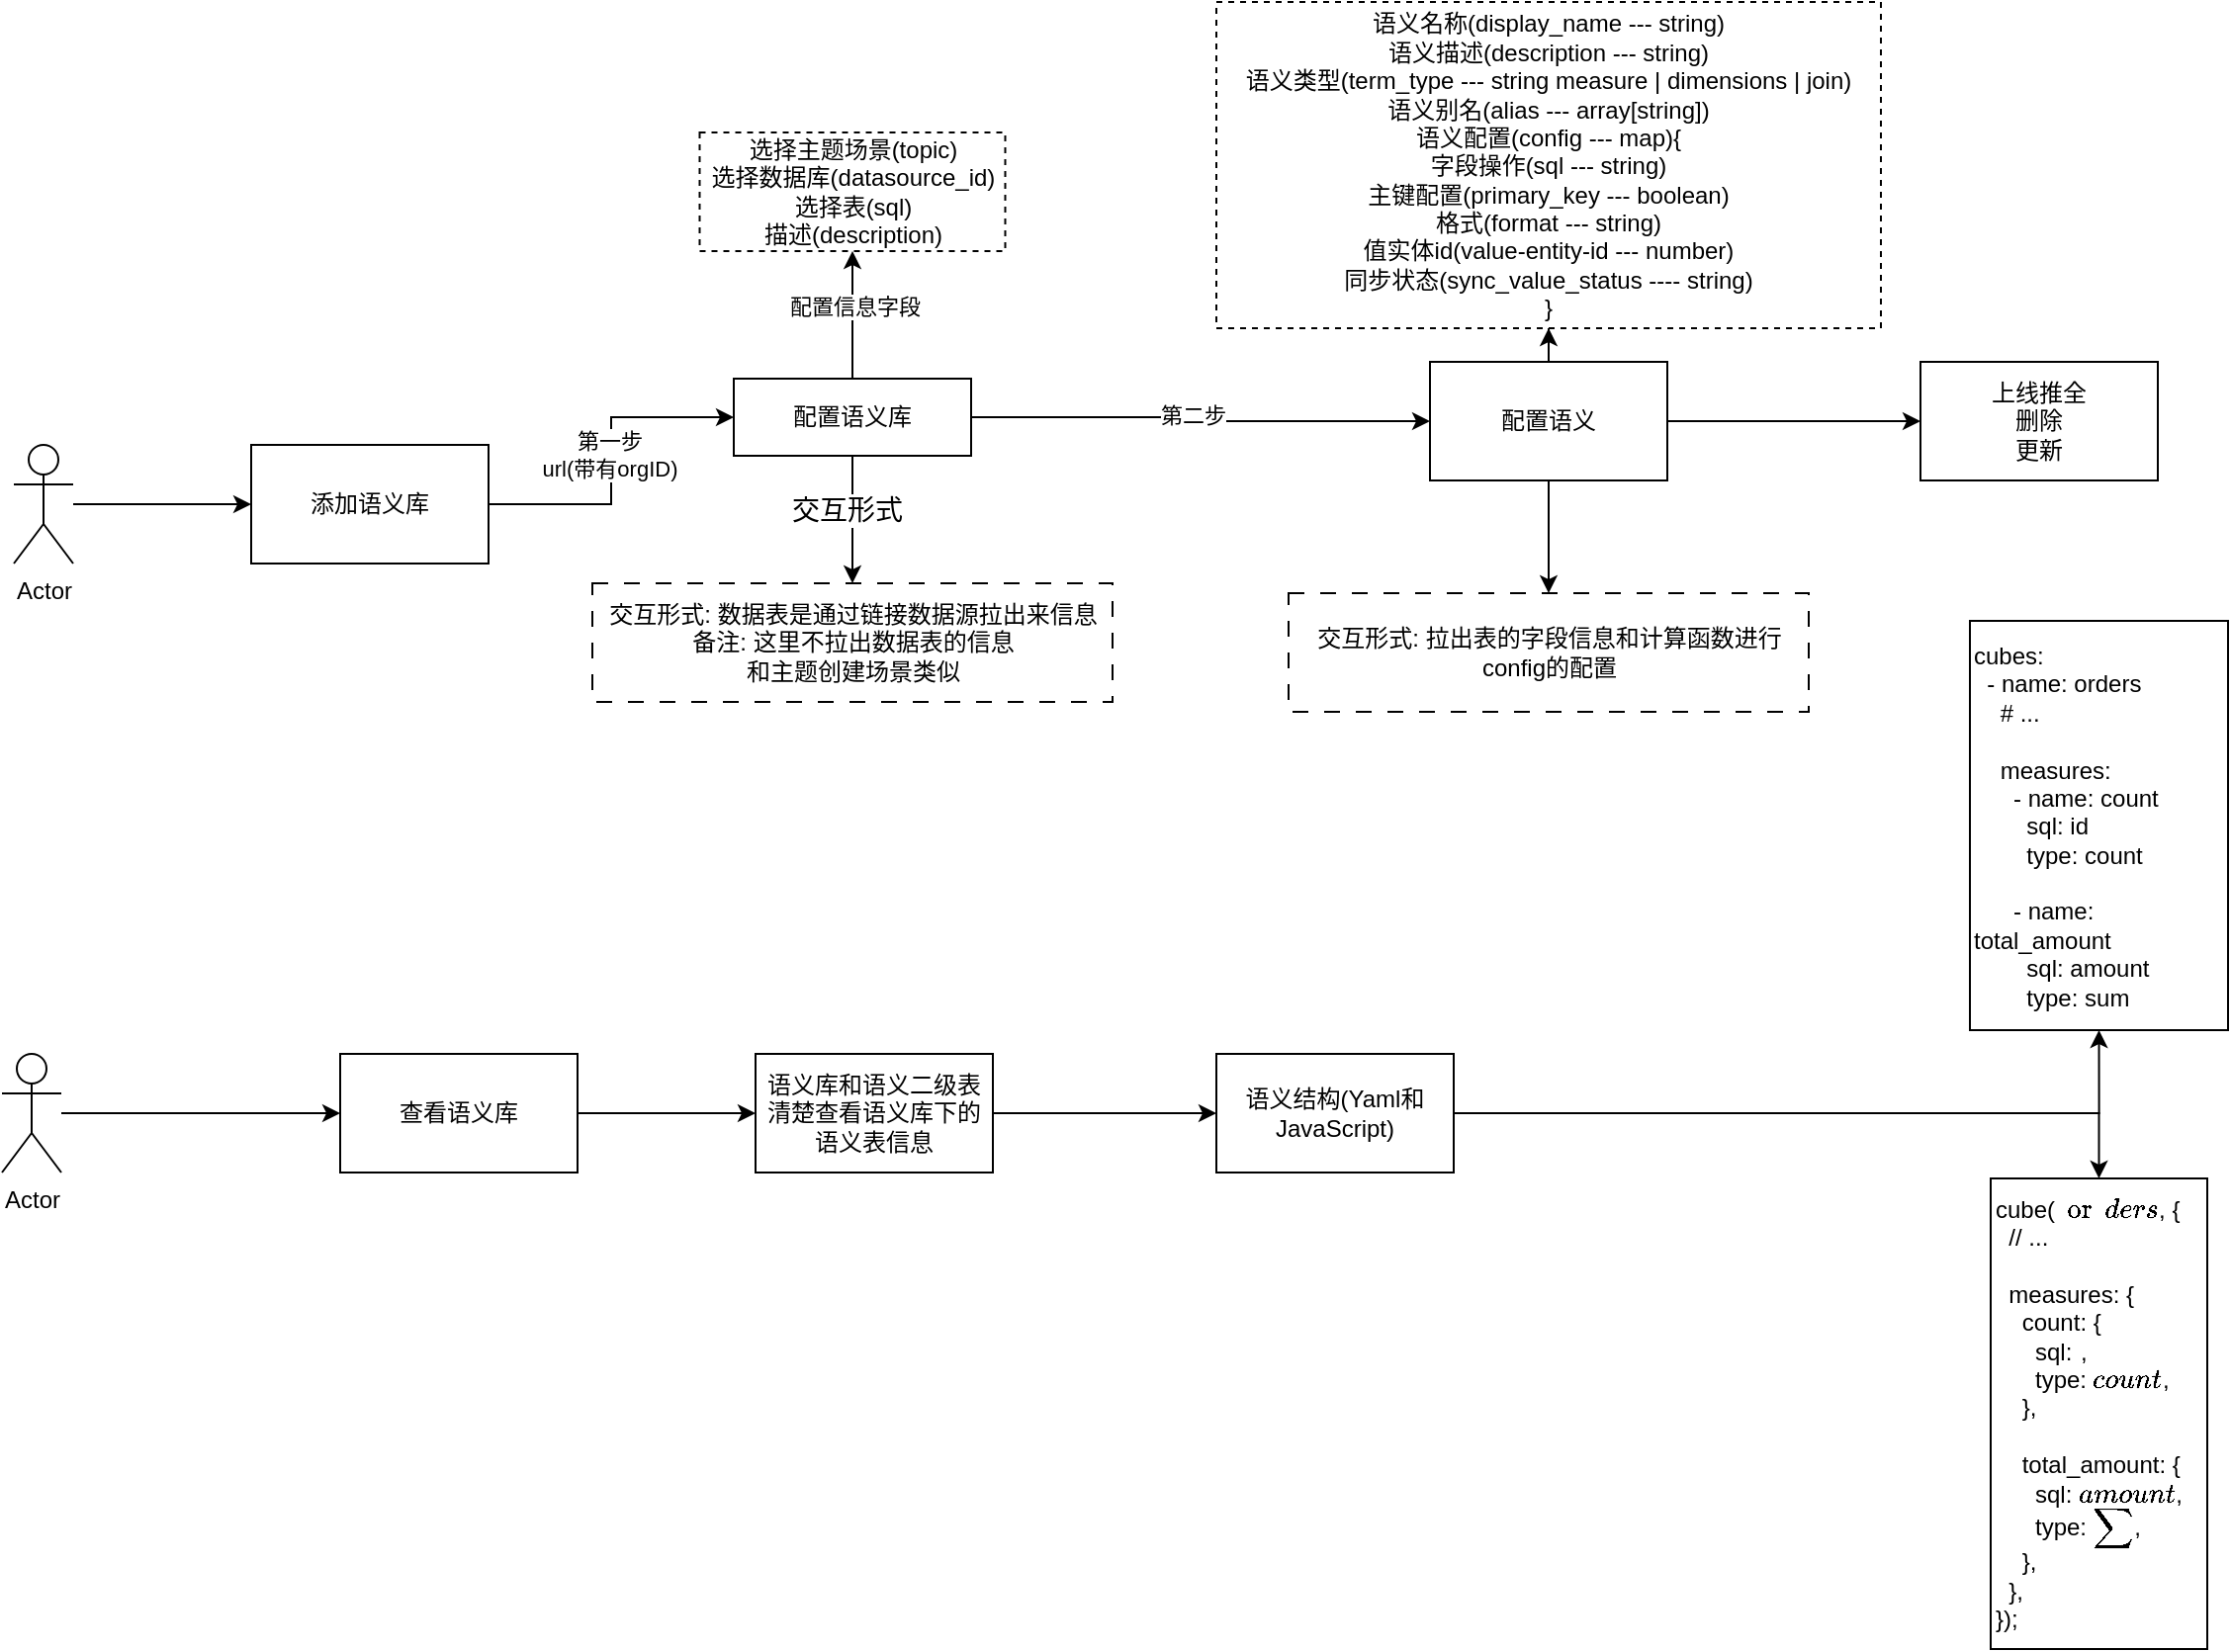 <mxfile version="22.1.7" type="github">
  <diagram name="第 1 页" id="1hYo64LuMpDYzzGd4I8e">
    <mxGraphModel dx="1434" dy="786" grid="0" gridSize="10" guides="1" tooltips="1" connect="1" arrows="1" fold="1" page="1" pageScale="1" pageWidth="1654" pageHeight="2336" math="0" shadow="0">
      <root>
        <mxCell id="0" />
        <mxCell id="1" parent="0" />
        <mxCell id="4XoDtmQWzFF1k-0LZuOs-3" style="edgeStyle=orthogonalEdgeStyle;rounded=0;orthogonalLoop=1;jettySize=auto;html=1;" parent="1" source="4XoDtmQWzFF1k-0LZuOs-1" target="4XoDtmQWzFF1k-0LZuOs-2" edge="1">
          <mxGeometry relative="1" as="geometry" />
        </mxCell>
        <mxCell id="4XoDtmQWzFF1k-0LZuOs-1" value="Actor" style="shape=umlActor;verticalLabelPosition=bottom;verticalAlign=top;html=1;outlineConnect=0;" parent="1" vertex="1">
          <mxGeometry x="69" y="231" width="30" height="60" as="geometry" />
        </mxCell>
        <mxCell id="4XoDtmQWzFF1k-0LZuOs-6" style="edgeStyle=orthogonalEdgeStyle;rounded=0;orthogonalLoop=1;jettySize=auto;html=1;entryX=0;entryY=0.5;entryDx=0;entryDy=0;" parent="1" source="4XoDtmQWzFF1k-0LZuOs-2" target="4XoDtmQWzFF1k-0LZuOs-5" edge="1">
          <mxGeometry relative="1" as="geometry" />
        </mxCell>
        <mxCell id="arsLk9QwE6Tpv6ynl3g6-2" value="第一步&lt;br&gt;url(带有orgID)" style="edgeLabel;html=1;align=center;verticalAlign=middle;resizable=0;points=[];" vertex="1" connectable="0" parent="4XoDtmQWzFF1k-0LZuOs-6">
          <mxGeometry x="0.044" y="2" relative="1" as="geometry">
            <mxPoint x="1" as="offset" />
          </mxGeometry>
        </mxCell>
        <mxCell id="4XoDtmQWzFF1k-0LZuOs-2" value="添加语义库" style="rounded=0;whiteSpace=wrap;html=1;" parent="1" vertex="1">
          <mxGeometry x="189" y="231" width="120" height="60" as="geometry" />
        </mxCell>
        <mxCell id="4XoDtmQWzFF1k-0LZuOs-8" style="edgeStyle=orthogonalEdgeStyle;rounded=0;orthogonalLoop=1;jettySize=auto;html=1;exitX=1;exitY=0.5;exitDx=0;exitDy=0;entryX=0;entryY=0.5;entryDx=0;entryDy=0;" parent="1" source="4XoDtmQWzFF1k-0LZuOs-5" target="4XoDtmQWzFF1k-0LZuOs-7" edge="1">
          <mxGeometry relative="1" as="geometry" />
        </mxCell>
        <mxCell id="arsLk9QwE6Tpv6ynl3g6-3" value="第二步" style="edgeLabel;html=1;align=center;verticalAlign=middle;resizable=0;points=[];" vertex="1" connectable="0" parent="4XoDtmQWzFF1k-0LZuOs-8">
          <mxGeometry x="-0.041" y="1" relative="1" as="geometry">
            <mxPoint as="offset" />
          </mxGeometry>
        </mxCell>
        <mxCell id="arsLk9QwE6Tpv6ynl3g6-1" style="edgeStyle=orthogonalEdgeStyle;rounded=0;orthogonalLoop=1;jettySize=auto;html=1;entryX=0.5;entryY=1;entryDx=0;entryDy=0;" edge="1" parent="1" source="4XoDtmQWzFF1k-0LZuOs-5" target="4XoDtmQWzFF1k-0LZuOs-9">
          <mxGeometry relative="1" as="geometry" />
        </mxCell>
        <mxCell id="arsLk9QwE6Tpv6ynl3g6-11" value="配置信息字段" style="edgeLabel;html=1;align=center;verticalAlign=middle;resizable=0;points=[];" vertex="1" connectable="0" parent="arsLk9QwE6Tpv6ynl3g6-1">
          <mxGeometry x="0.148" y="-1" relative="1" as="geometry">
            <mxPoint as="offset" />
          </mxGeometry>
        </mxCell>
        <mxCell id="arsLk9QwE6Tpv6ynl3g6-9" style="edgeStyle=orthogonalEdgeStyle;rounded=0;orthogonalLoop=1;jettySize=auto;html=1;" edge="1" parent="1" source="4XoDtmQWzFF1k-0LZuOs-5" target="arsLk9QwE6Tpv6ynl3g6-8">
          <mxGeometry relative="1" as="geometry" />
        </mxCell>
        <mxCell id="arsLk9QwE6Tpv6ynl3g6-10" value="&lt;font style=&quot;font-size: 14px;&quot;&gt;交互形式&lt;/font&gt;" style="edgeLabel;html=1;align=center;verticalAlign=middle;resizable=0;points=[];" vertex="1" connectable="0" parent="arsLk9QwE6Tpv6ynl3g6-9">
          <mxGeometry x="-0.148" y="-3" relative="1" as="geometry">
            <mxPoint as="offset" />
          </mxGeometry>
        </mxCell>
        <mxCell id="4XoDtmQWzFF1k-0LZuOs-5" value="配置语义库" style="rounded=0;whiteSpace=wrap;html=1;" parent="1" vertex="1">
          <mxGeometry x="433" y="197.5" width="120" height="39" as="geometry" />
        </mxCell>
        <mxCell id="arsLk9QwE6Tpv6ynl3g6-16" value="" style="edgeStyle=orthogonalEdgeStyle;rounded=0;orthogonalLoop=1;jettySize=auto;html=1;" edge="1" parent="1" source="4XoDtmQWzFF1k-0LZuOs-7" target="arsLk9QwE6Tpv6ynl3g6-4">
          <mxGeometry relative="1" as="geometry" />
        </mxCell>
        <mxCell id="arsLk9QwE6Tpv6ynl3g6-18" style="edgeStyle=orthogonalEdgeStyle;rounded=0;orthogonalLoop=1;jettySize=auto;html=1;entryX=0.5;entryY=0;entryDx=0;entryDy=0;" edge="1" parent="1" source="4XoDtmQWzFF1k-0LZuOs-7" target="arsLk9QwE6Tpv6ynl3g6-17">
          <mxGeometry relative="1" as="geometry" />
        </mxCell>
        <mxCell id="arsLk9QwE6Tpv6ynl3g6-31" value="" style="edgeStyle=orthogonalEdgeStyle;rounded=0;orthogonalLoop=1;jettySize=auto;html=1;" edge="1" parent="1" source="4XoDtmQWzFF1k-0LZuOs-7" target="arsLk9QwE6Tpv6ynl3g6-30">
          <mxGeometry relative="1" as="geometry" />
        </mxCell>
        <mxCell id="4XoDtmQWzFF1k-0LZuOs-7" value="配置语义" style="rounded=0;whiteSpace=wrap;html=1;" parent="1" vertex="1">
          <mxGeometry x="785" y="189" width="120" height="60" as="geometry" />
        </mxCell>
        <mxCell id="4XoDtmQWzFF1k-0LZuOs-9" value="选择主题场景(topic)&lt;br&gt;选择数据库(datasource_id)&lt;br&gt;选择表(sql)&lt;br&gt;描述(description)" style="rounded=0;whiteSpace=wrap;html=1;dashed=1;" parent="1" vertex="1">
          <mxGeometry x="415.75" y="73" width="154.5" height="60" as="geometry" />
        </mxCell>
        <mxCell id="arsLk9QwE6Tpv6ynl3g6-4" value="语义名称(display_name --- string)&lt;br&gt;语义描述(description --- string)&lt;br&gt;语义类型(term_type --- string measure | dimensions | join)&lt;br&gt;语义别名(alias --- array[string])&lt;br&gt;语义配置(config --- map){&lt;br&gt;字段操作(sql --- string)&lt;br&gt;主键配置(primary_key --- boolean)&lt;br&gt;格式(format --- string)&lt;br&gt;值实体id(value-entity-id --- number)&lt;br&gt;同步状态(sync_value_status ---- string)&lt;br&gt;}" style="rounded=0;whiteSpace=wrap;html=1;dashed=1;" vertex="1" parent="1">
          <mxGeometry x="677" y="7" width="336" height="165" as="geometry" />
        </mxCell>
        <mxCell id="arsLk9QwE6Tpv6ynl3g6-8" value="交互形式: 数据表是通过链接数据源拉出来信息&lt;br&gt;备注: 这里不拉出数据表的信息&lt;br&gt;和主题创建场景类似" style="rounded=0;whiteSpace=wrap;html=1;dashed=1;dashPattern=8 8;" vertex="1" parent="1">
          <mxGeometry x="361.5" y="301" width="263" height="60" as="geometry" />
        </mxCell>
        <mxCell id="arsLk9QwE6Tpv6ynl3g6-19" style="edgeStyle=orthogonalEdgeStyle;rounded=0;orthogonalLoop=1;jettySize=auto;html=1;entryX=0;entryY=0.5;entryDx=0;entryDy=0;" edge="1" parent="1" source="arsLk9QwE6Tpv6ynl3g6-12" target="arsLk9QwE6Tpv6ynl3g6-14">
          <mxGeometry relative="1" as="geometry" />
        </mxCell>
        <mxCell id="arsLk9QwE6Tpv6ynl3g6-12" value="Actor" style="shape=umlActor;verticalLabelPosition=bottom;verticalAlign=top;html=1;outlineConnect=0;" vertex="1" parent="1">
          <mxGeometry x="63" y="539" width="30" height="60" as="geometry" />
        </mxCell>
        <mxCell id="arsLk9QwE6Tpv6ynl3g6-21" style="edgeStyle=orthogonalEdgeStyle;rounded=0;orthogonalLoop=1;jettySize=auto;html=1;entryX=0;entryY=0.5;entryDx=0;entryDy=0;" edge="1" parent="1" source="arsLk9QwE6Tpv6ynl3g6-14" target="arsLk9QwE6Tpv6ynl3g6-20">
          <mxGeometry relative="1" as="geometry" />
        </mxCell>
        <mxCell id="arsLk9QwE6Tpv6ynl3g6-14" value="查看语义库" style="rounded=0;whiteSpace=wrap;html=1;" vertex="1" parent="1">
          <mxGeometry x="234" y="539" width="120" height="60" as="geometry" />
        </mxCell>
        <mxCell id="arsLk9QwE6Tpv6ynl3g6-17" value="交互形式: 拉出表的字段信息和计算函数进行config的配置" style="rounded=0;whiteSpace=wrap;html=1;dashed=1;dashPattern=8 8;" vertex="1" parent="1">
          <mxGeometry x="713.5" y="306" width="263" height="60" as="geometry" />
        </mxCell>
        <mxCell id="arsLk9QwE6Tpv6ynl3g6-23" value="" style="edgeStyle=orthogonalEdgeStyle;rounded=0;orthogonalLoop=1;jettySize=auto;html=1;" edge="1" parent="1" source="arsLk9QwE6Tpv6ynl3g6-20" target="arsLk9QwE6Tpv6ynl3g6-22">
          <mxGeometry relative="1" as="geometry" />
        </mxCell>
        <mxCell id="arsLk9QwE6Tpv6ynl3g6-20" value="语义库和语义二级表&lt;br&gt;清楚查看语义库下的语义表信息" style="rounded=0;whiteSpace=wrap;html=1;" vertex="1" parent="1">
          <mxGeometry x="444" y="539" width="120" height="60" as="geometry" />
        </mxCell>
        <mxCell id="arsLk9QwE6Tpv6ynl3g6-27" value="" style="edgeStyle=orthogonalEdgeStyle;rounded=0;orthogonalLoop=1;jettySize=auto;html=1;" edge="1" parent="1" source="arsLk9QwE6Tpv6ynl3g6-22" target="arsLk9QwE6Tpv6ynl3g6-26">
          <mxGeometry relative="1" as="geometry" />
        </mxCell>
        <mxCell id="arsLk9QwE6Tpv6ynl3g6-29" style="edgeStyle=orthogonalEdgeStyle;rounded=0;orthogonalLoop=1;jettySize=auto;html=1;entryX=0.5;entryY=1;entryDx=0;entryDy=0;" edge="1" parent="1" source="arsLk9QwE6Tpv6ynl3g6-22" target="arsLk9QwE6Tpv6ynl3g6-28">
          <mxGeometry relative="1" as="geometry" />
        </mxCell>
        <mxCell id="arsLk9QwE6Tpv6ynl3g6-22" value="语义结构(Yaml和JavaScript)" style="whiteSpace=wrap;html=1;rounded=0;" vertex="1" parent="1">
          <mxGeometry x="677" y="539" width="120" height="60" as="geometry" />
        </mxCell>
        <mxCell id="arsLk9QwE6Tpv6ynl3g6-26" value="&lt;div&gt;cube(`orders`, {&lt;/div&gt;&lt;div&gt;&amp;nbsp; // ...&lt;/div&gt;&lt;div&gt;&amp;nbsp;&lt;/div&gt;&lt;div&gt;&amp;nbsp; measures: {&lt;/div&gt;&lt;div&gt;&amp;nbsp; &amp;nbsp; count: {&lt;/div&gt;&lt;div&gt;&amp;nbsp; &amp;nbsp; &amp;nbsp; sql: `id`,&lt;/div&gt;&lt;div&gt;&amp;nbsp; &amp;nbsp; &amp;nbsp; type: `count`,&lt;/div&gt;&lt;div&gt;&amp;nbsp; &amp;nbsp; },&lt;/div&gt;&lt;div&gt;&amp;nbsp;&lt;/div&gt;&lt;div&gt;&amp;nbsp; &amp;nbsp; total_amount: {&lt;/div&gt;&lt;div&gt;&amp;nbsp; &amp;nbsp; &amp;nbsp; sql: `amount`,&lt;/div&gt;&lt;div&gt;&amp;nbsp; &amp;nbsp; &amp;nbsp; type: `sum`,&lt;/div&gt;&lt;div&gt;&amp;nbsp; &amp;nbsp; },&lt;/div&gt;&lt;div&gt;&amp;nbsp; },&lt;/div&gt;&lt;div&gt;});&lt;/div&gt;" style="whiteSpace=wrap;html=1;rounded=0;align=left;" vertex="1" parent="1">
          <mxGeometry x="1068.5" y="602" width="109.5" height="238" as="geometry" />
        </mxCell>
        <mxCell id="arsLk9QwE6Tpv6ynl3g6-28" value="&lt;div&gt;cubes:&lt;/div&gt;&lt;div&gt;&amp;nbsp; - name: orders&lt;/div&gt;&lt;div&gt;&amp;nbsp; &amp;nbsp; # ...&lt;/div&gt;&lt;div&gt;&amp;nbsp;&lt;/div&gt;&lt;div&gt;&amp;nbsp; &amp;nbsp; measures:&lt;/div&gt;&lt;div&gt;&amp;nbsp; &amp;nbsp; &amp;nbsp; - name: count&lt;/div&gt;&lt;div&gt;&amp;nbsp; &amp;nbsp; &amp;nbsp; &amp;nbsp; sql: id&lt;/div&gt;&lt;div&gt;&amp;nbsp; &amp;nbsp; &amp;nbsp; &amp;nbsp; type: count&lt;/div&gt;&lt;div&gt;&amp;nbsp;&lt;/div&gt;&lt;div&gt;&amp;nbsp; &amp;nbsp; &amp;nbsp; - name: total_amount&lt;/div&gt;&lt;div&gt;&amp;nbsp; &amp;nbsp; &amp;nbsp; &amp;nbsp; sql: amount&lt;/div&gt;&lt;div&gt;&amp;nbsp; &amp;nbsp; &amp;nbsp; &amp;nbsp; type: sum&lt;/div&gt;" style="rounded=0;whiteSpace=wrap;html=1;align=left;" vertex="1" parent="1">
          <mxGeometry x="1058" y="320" width="130.5" height="207" as="geometry" />
        </mxCell>
        <mxCell id="arsLk9QwE6Tpv6ynl3g6-30" value="上线推全&lt;br&gt;删除&lt;br&gt;更新" style="whiteSpace=wrap;html=1;rounded=0;" vertex="1" parent="1">
          <mxGeometry x="1033" y="189" width="120" height="60" as="geometry" />
        </mxCell>
      </root>
    </mxGraphModel>
  </diagram>
</mxfile>
